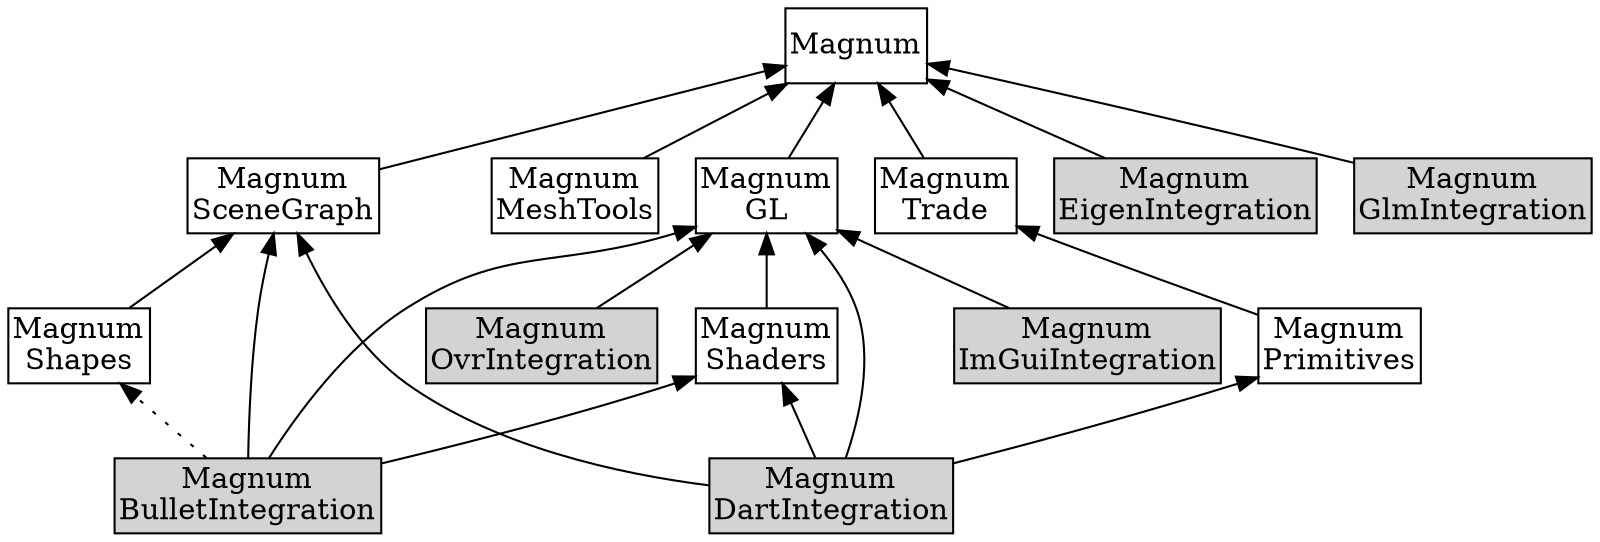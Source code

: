 /*
    This file is part of Magnum.

    Copyright © 2010, 2011, 2012, 2013, 2014, 2015, 2016, 2017, 2018, 2019
              Vladimír Vondruš <mosra@centrum.cz>

    Permission is hereby granted, free of charge, to any person obtaining a
    copy of this software and associated documentation files (the "Software"),
    to deal in the Software without restriction, including without limitation
    the rights to use, copy, modify, merge, publish, distribute, sublicense,
    and/or sell copies of the Software, and to permit persons to whom the
    Software is furnished to do so, subject to the following conditions:

    The above copyright notice and this permission notice shall be included
    in all copies or substantial portions of the Software.

    THE SOFTWARE IS PROVIDED "AS IS", WITHOUT WARRANTY OF ANY KIND, EXPRESS OR
    IMPLIED, INCLUDING BUT NOT LIMITED TO THE WARRANTIES OF MERCHANTABILITY,
    FITNESS FOR A PARTICULAR PURPOSE AND NONINFRINGEMENT. IN NO EVENT SHALL
    THE AUTHORS OR COPYRIGHT HOLDERS BE LIABLE FOR ANY CLAIM, DAMAGES OR OTHER
    LIABILITY, WHETHER IN AN ACTION OF CONTRACT, TORT OR OTHERWISE, ARISING
    FROM, OUT OF OR IN CONNECTION WITH THE SOFTWARE OR THE USE OR OTHER
    DEALINGS IN THE SOFTWARE.
*/

digraph "Magnum Integration dependency order" {
    rankdir=BT
    ranksep=0.5
    node [style=filled shape=rect margin="0.03,0.03"]

    Magnum [style=solid class="m-info"]
    MagnumGL [style=solid label="Magnum\nGL" class="m-info"]
    MagnumMeshTools [style=solid style=solid label="Magnum\nMeshTools" class="m-info"]
    MagnumPrimitives [style=solid label="Magnum\nPrimitives" class="m-info"]
    MagnumSceneGraph [style=solid label="Magnum\nSceneGraph" class="m-info"]
    MagnumShaders [style=solid label="Magnum\nShaders" class="m-info"]
    MagnumShapes [style=solid label="Magnum\nShapes" class="m-dim"]
    MagnumTrade [style=solid style=solid label="Magnum\nTrade" class="m-info"]

    MagnumBulletIntegration [label="Magnum\nBulletIntegration" class="m-info"]
    MagnumEigenIntegration [label="Magnum\nEigenIntegration" class="m-info"]
    MagnumDartIntegration [label="Magnum\nDartIntegration" class="m-info"]
    MagnumGlmIntegration [label="Magnum\nGlmIntegration" class="m-info"]
    MagnumImGuiIntegration [label="Magnum\nImGuiIntegration" class="m-info"]
    MagnumOvrIntegration [label="Magnum\nOvrIntegration" class="m-info"]

    MagnumGL -> Magnum [class="m-info"]
    MagnumMeshTools -> Magnum [class="m-info"]
    MagnumPrimitives -> MagnumTrade [class="m-info"]
    MagnumSceneGraph -> Magnum [class="m-info"]
    MagnumShaders -> MagnumGL [class="m-info"]
    MagnumShapes -> MagnumSceneGraph [class="m-dim"]
    MagnumTrade -> Magnum [class="m-info"]

    MagnumBulletIntegration -> MagnumGL
    MagnumBulletIntegration -> MagnumSceneGraph
    MagnumBulletIntegration -> MagnumShaders
    MagnumBulletIntegration -> MagnumShapes [style=dotted class="m-dim"]

    MagnumDartIntegration -> MagnumGL
    MagnumDartIntegration -> MagnumPrimitives
    MagnumDartIntegration -> MagnumSceneGraph
    MagnumDartIntegration -> MagnumShaders

    MagnumEigenIntegration -> Magnum
    MagnumGlmIntegration -> Magnum
    MagnumImGuiIntegration -> MagnumGL
    MagnumOvrIntegration -> MagnumGL
}
